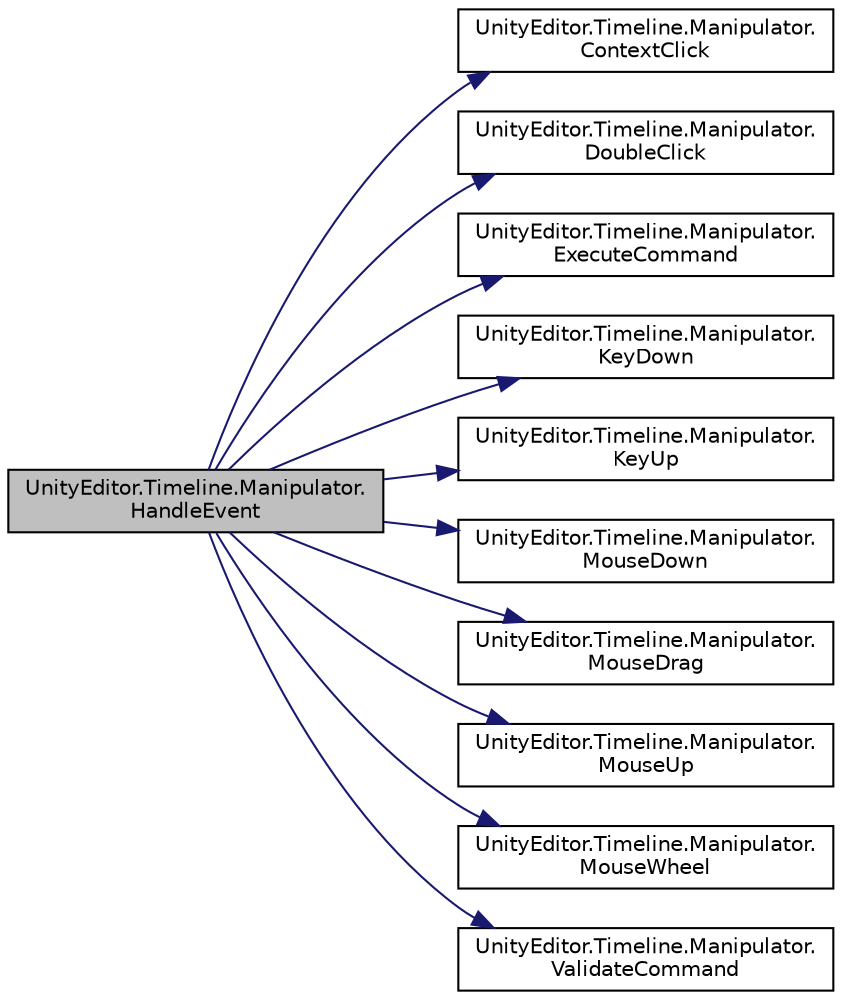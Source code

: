 digraph "UnityEditor.Timeline.Manipulator.HandleEvent"
{
 // LATEX_PDF_SIZE
  edge [fontname="Helvetica",fontsize="10",labelfontname="Helvetica",labelfontsize="10"];
  node [fontname="Helvetica",fontsize="10",shape=record];
  rankdir="LR";
  Node1 [label="UnityEditor.Timeline.Manipulator.\lHandleEvent",height=0.2,width=0.4,color="black", fillcolor="grey75", style="filled", fontcolor="black",tooltip=" "];
  Node1 -> Node2 [color="midnightblue",fontsize="10",style="solid",fontname="Helvetica"];
  Node2 [label="UnityEditor.Timeline.Manipulator.\lContextClick",height=0.2,width=0.4,color="black", fillcolor="white", style="filled",URL="$class_unity_editor_1_1_timeline_1_1_manipulator.html#a04f91209f2b95af263a33b9ad604abf6",tooltip=" "];
  Node1 -> Node3 [color="midnightblue",fontsize="10",style="solid",fontname="Helvetica"];
  Node3 [label="UnityEditor.Timeline.Manipulator.\lDoubleClick",height=0.2,width=0.4,color="black", fillcolor="white", style="filled",URL="$class_unity_editor_1_1_timeline_1_1_manipulator.html#a52348cecff079a6427ee7d100cfaf96b",tooltip=" "];
  Node1 -> Node4 [color="midnightblue",fontsize="10",style="solid",fontname="Helvetica"];
  Node4 [label="UnityEditor.Timeline.Manipulator.\lExecuteCommand",height=0.2,width=0.4,color="black", fillcolor="white", style="filled",URL="$class_unity_editor_1_1_timeline_1_1_manipulator.html#a9d791e0587e4c31b4279f597d36d07aa",tooltip=" "];
  Node1 -> Node5 [color="midnightblue",fontsize="10",style="solid",fontname="Helvetica"];
  Node5 [label="UnityEditor.Timeline.Manipulator.\lKeyDown",height=0.2,width=0.4,color="black", fillcolor="white", style="filled",URL="$class_unity_editor_1_1_timeline_1_1_manipulator.html#a41bf63d4b1c14f70d0153f1ec321d329",tooltip=" "];
  Node1 -> Node6 [color="midnightblue",fontsize="10",style="solid",fontname="Helvetica"];
  Node6 [label="UnityEditor.Timeline.Manipulator.\lKeyUp",height=0.2,width=0.4,color="black", fillcolor="white", style="filled",URL="$class_unity_editor_1_1_timeline_1_1_manipulator.html#aabad1c805ea0d067d49ac42e93ca0909",tooltip=" "];
  Node1 -> Node7 [color="midnightblue",fontsize="10",style="solid",fontname="Helvetica"];
  Node7 [label="UnityEditor.Timeline.Manipulator.\lMouseDown",height=0.2,width=0.4,color="black", fillcolor="white", style="filled",URL="$class_unity_editor_1_1_timeline_1_1_manipulator.html#a0ad7657a50771c55e1952b9d692c4f78",tooltip=" "];
  Node1 -> Node8 [color="midnightblue",fontsize="10",style="solid",fontname="Helvetica"];
  Node8 [label="UnityEditor.Timeline.Manipulator.\lMouseDrag",height=0.2,width=0.4,color="black", fillcolor="white", style="filled",URL="$class_unity_editor_1_1_timeline_1_1_manipulator.html#ab5cb52df91e4ef59637fa149875deb50",tooltip=" "];
  Node1 -> Node9 [color="midnightblue",fontsize="10",style="solid",fontname="Helvetica"];
  Node9 [label="UnityEditor.Timeline.Manipulator.\lMouseUp",height=0.2,width=0.4,color="black", fillcolor="white", style="filled",URL="$class_unity_editor_1_1_timeline_1_1_manipulator.html#ab07304a4edbfb45f3e6e75c04b78ef30",tooltip=" "];
  Node1 -> Node10 [color="midnightblue",fontsize="10",style="solid",fontname="Helvetica"];
  Node10 [label="UnityEditor.Timeline.Manipulator.\lMouseWheel",height=0.2,width=0.4,color="black", fillcolor="white", style="filled",URL="$class_unity_editor_1_1_timeline_1_1_manipulator.html#abd679235960e80eb7498397ca9081f94",tooltip=" "];
  Node1 -> Node11 [color="midnightblue",fontsize="10",style="solid",fontname="Helvetica"];
  Node11 [label="UnityEditor.Timeline.Manipulator.\lValidateCommand",height=0.2,width=0.4,color="black", fillcolor="white", style="filled",URL="$class_unity_editor_1_1_timeline_1_1_manipulator.html#aef99a81de039bff010ddef27640f1281",tooltip=" "];
}

